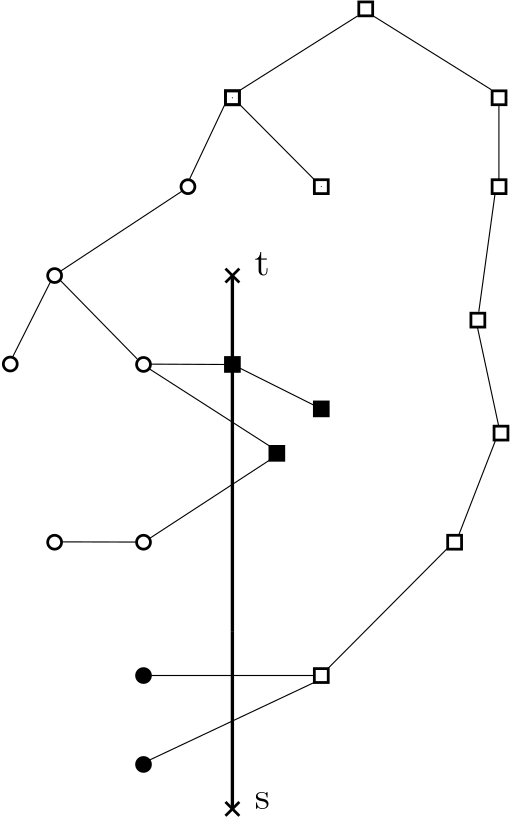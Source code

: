 <?xml version="1.0"?>
<!DOCTYPE ipe SYSTEM "ipe.dtd">
<ipe version="70206" creator="Ipe 7.2.7">
<info created="D:20170129130437" modified="D:20170129133647"/>
<ipestyle name="basic">
<symbol name="arrow/arc(spx)">
<path stroke="sym-stroke" fill="sym-stroke" pen="sym-pen">
0 0 m
-1 0.333 l
-1 -0.333 l
h
</path>
</symbol>
<symbol name="arrow/farc(spx)">
<path stroke="sym-stroke" fill="white" pen="sym-pen">
0 0 m
-1 0.333 l
-1 -0.333 l
h
</path>
</symbol>
<symbol name="arrow/ptarc(spx)">
<path stroke="sym-stroke" fill="sym-stroke" pen="sym-pen">
0 0 m
-1 0.333 l
-0.8 0 l
-1 -0.333 l
h
</path>
</symbol>
<symbol name="arrow/fptarc(spx)">
<path stroke="sym-stroke" fill="white" pen="sym-pen">
0 0 m
-1 0.333 l
-0.8 0 l
-1 -0.333 l
h
</path>
</symbol>
<symbol name="mark/circle(sx)" transformations="translations">
<path fill="sym-stroke">
0.6 0 0 0.6 0 0 e
0.4 0 0 0.4 0 0 e
</path>
</symbol>
<symbol name="mark/disk(sx)" transformations="translations">
<path fill="sym-stroke">
0.6 0 0 0.6 0 0 e
</path>
</symbol>
<symbol name="mark/fdisk(sfx)" transformations="translations">
<group>
<path fill="sym-fill">
0.5 0 0 0.5 0 0 e
</path>
<path fill="sym-stroke" fillrule="eofill">
0.6 0 0 0.6 0 0 e
0.4 0 0 0.4 0 0 e
</path>
</group>
</symbol>
<symbol name="mark/box(sx)" transformations="translations">
<path fill="sym-stroke" fillrule="eofill">
-0.6 -0.6 m
0.6 -0.6 l
0.6 0.6 l
-0.6 0.6 l
h
-0.4 -0.4 m
0.4 -0.4 l
0.4 0.4 l
-0.4 0.4 l
h
</path>
</symbol>
<symbol name="mark/square(sx)" transformations="translations">
<path fill="sym-stroke">
-0.6 -0.6 m
0.6 -0.6 l
0.6 0.6 l
-0.6 0.6 l
h
</path>
</symbol>
<symbol name="mark/fsquare(sfx)" transformations="translations">
<group>
<path fill="sym-fill">
-0.5 -0.5 m
0.5 -0.5 l
0.5 0.5 l
-0.5 0.5 l
h
</path>
<path fill="sym-stroke" fillrule="eofill">
-0.6 -0.6 m
0.6 -0.6 l
0.6 0.6 l
-0.6 0.6 l
h
-0.4 -0.4 m
0.4 -0.4 l
0.4 0.4 l
-0.4 0.4 l
h
</path>
</group>
</symbol>
<symbol name="mark/cross(sx)" transformations="translations">
<group>
<path fill="sym-stroke">
-0.43 -0.57 m
0.57 0.43 l
0.43 0.57 l
-0.57 -0.43 l
h
</path>
<path fill="sym-stroke">
-0.43 0.57 m
0.57 -0.43 l
0.43 -0.57 l
-0.57 0.43 l
h
</path>
</group>
</symbol>
<symbol name="arrow/fnormal(spx)">
<path stroke="sym-stroke" fill="white" pen="sym-pen">
0 0 m
-1 0.333 l
-1 -0.333 l
h
</path>
</symbol>
<symbol name="arrow/pointed(spx)">
<path stroke="sym-stroke" fill="sym-stroke" pen="sym-pen">
0 0 m
-1 0.333 l
-0.8 0 l
-1 -0.333 l
h
</path>
</symbol>
<symbol name="arrow/fpointed(spx)">
<path stroke="sym-stroke" fill="white" pen="sym-pen">
0 0 m
-1 0.333 l
-0.8 0 l
-1 -0.333 l
h
</path>
</symbol>
<symbol name="arrow/linear(spx)">
<path stroke="sym-stroke" pen="sym-pen">
-1 0.333 m
0 0 l
-1 -0.333 l
</path>
</symbol>
<symbol name="arrow/fdouble(spx)">
<path stroke="sym-stroke" fill="white" pen="sym-pen">
0 0 m
-1 0.333 l
-1 -0.333 l
h
-1 0 m
-2 0.333 l
-2 -0.333 l
h
</path>
</symbol>
<symbol name="arrow/double(spx)">
<path stroke="sym-stroke" fill="sym-stroke" pen="sym-pen">
0 0 m
-1 0.333 l
-1 -0.333 l
h
-1 0 m
-2 0.333 l
-2 -0.333 l
h
</path>
</symbol>
<pen name="heavier" value="0.8"/>
<pen name="fat" value="1.2"/>
<pen name="ultrafat" value="2"/>
<symbolsize name="large" value="5"/>
<symbolsize name="small" value="2"/>
<symbolsize name="tiny" value="1.1"/>
<arrowsize name="large" value="10"/>
<arrowsize name="small" value="5"/>
<arrowsize name="tiny" value="3"/>
<color name="red" value="1 0 0"/>
<color name="green" value="0 1 0"/>
<color name="blue" value="0 0 1"/>
<color name="yellow" value="1 1 0"/>
<color name="orange" value="1 0.647 0"/>
<color name="gold" value="1 0.843 0"/>
<color name="purple" value="0.627 0.125 0.941"/>
<color name="gray" value="0.745"/>
<color name="brown" value="0.647 0.165 0.165"/>
<color name="navy" value="0 0 0.502"/>
<color name="pink" value="1 0.753 0.796"/>
<color name="seagreen" value="0.18 0.545 0.341"/>
<color name="turquoise" value="0.251 0.878 0.816"/>
<color name="violet" value="0.933 0.51 0.933"/>
<color name="darkblue" value="0 0 0.545"/>
<color name="darkcyan" value="0 0.545 0.545"/>
<color name="darkgray" value="0.663"/>
<color name="darkgreen" value="0 0.392 0"/>
<color name="darkmagenta" value="0.545 0 0.545"/>
<color name="darkorange" value="1 0.549 0"/>
<color name="darkred" value="0.545 0 0"/>
<color name="lightblue" value="0.678 0.847 0.902"/>
<color name="lightcyan" value="0.878 1 1"/>
<color name="lightgray" value="0.827"/>
<color name="lightgreen" value="0.565 0.933 0.565"/>
<color name="lightyellow" value="1 1 0.878"/>
<dashstyle name="dashed" value="[4] 0"/>
<dashstyle name="dotted" value="[1 3] 0"/>
<dashstyle name="dash dotted" value="[4 2 1 2] 0"/>
<dashstyle name="dash dot dotted" value="[4 2 1 2 1 2] 0"/>
<textsize name="large" value="\large"/>
<textsize name="Large" value="\Large"/>
<textsize name="LARGE" value="\LARGE"/>
<textsize name="huge" value="\huge"/>
<textsize name="Huge" value="\Huge"/>
<textsize name="small" value="\small"/>
<textsize name="footnote" value="\footnotesize"/>
<textsize name="tiny" value="\tiny"/>
<textstyle name="center" begin="\begin{center}" end="\end{center}"/>
<textstyle name="itemize" begin="\begin{itemize}" end="\end{itemize}"/>
<textstyle name="item" begin="\begin{itemize}\item{}" end="\end{itemize}"/>
<gridsize name="4 pts" value="4"/>
<gridsize name="8 pts (~3 mm)" value="8"/>
<gridsize name="16 pts (~6 mm)" value="16"/>
<gridsize name="32 pts (~12 mm)" value="32"/>
<gridsize name="10 pts (~3.5 mm)" value="10"/>
<gridsize name="20 pts (~7 mm)" value="20"/>
<gridsize name="14 pts (~5 mm)" value="14"/>
<gridsize name="28 pts (~10 mm)" value="28"/>
<gridsize name="56 pts (~20 mm)" value="56"/>
<anglesize name="90 deg" value="90"/>
<anglesize name="60 deg" value="60"/>
<anglesize name="45 deg" value="45"/>
<anglesize name="30 deg" value="30"/>
<anglesize name="22.5 deg" value="22.5"/>
<opacity name="10%" value="0.1"/>
<opacity name="30%" value="0.3"/>
<opacity name="50%" value="0.5"/>
<opacity name="75%" value="0.75"/>
<tiling name="falling" angle="-60" step="4" width="1"/>
<tiling name="rising" angle="30" step="4" width="1"/>
</ipestyle>
<page>
<layer name="alpha"/>
<view layers="alpha" active="alpha"/>
<use layer="alpha" name="mark/cross(sx)" pos="256 640" size="large" stroke="black"/>
<path stroke="black" pen="fat">
256 640 m
256 512 l
256 512 l
</path>
<use name="mark/box(sx)" pos="256 704" size="large" stroke="black"/>
<use name="mark/circle(sx)" pos="192 640" size="large" stroke="black"/>
<path stroke="black" pen="fat">
256 512 m
256 448 l
256 448 l
</path>
<use name="mark/cross(sx)" pos="256 448" size="large" stroke="black"/>
<use name="mark/circle(sx)" pos="224 608" size="large" stroke="black"/>
<use name="mark/square(sx)" pos="272 576" size="large" stroke="black"/>
<use name="mark/box(sx)" pos="288 496" size="large" stroke="black"/>
<use name="mark/disk(sx)" pos="224 496" size="large" stroke="black"/>
<use name="mark/disk(sx)" pos="224 464" size="large" stroke="black"/>
<use name="mark/circle(sx)" pos="224 544" size="large" stroke="black"/>
<use name="mark/circle(sx)" pos="192 544" size="large" stroke="black"/>
<path stroke="black" cap="1">
288 672 m
288 672 l
</path>
<use name="mark/box(sx)" pos="288 672" size="large" stroke="black"/>
<use name="mark/box(sx)" pos="256 704" size="large" stroke="black"/>
<use name="mark/box(sx)" pos="304 736" size="large" stroke="black"/>
<use name="mark/box(sx)" pos="352 704" size="large" stroke="black"/>
<use name="mark/box(sx)" pos="352 672" size="large" stroke="black"/>
<path stroke="black" cap="1">
256 704 m
256 704 l
</path>
<use name="mark/circle(sx)" pos="240 672" size="large" stroke="black"/>
<use name="mark/box(sx)" pos="336 544" size="large" stroke="black"/>
<use name="mark/square(sx)" pos="256 608" size="large" stroke="black"/>
<use name="mark/square(sx)" pos="288 592" size="large" stroke="black"/>
<path stroke="black">
256 608 m
288 592 l
</path>
<text matrix="1 0 0 1 -8 0" transformations="translations" pos="272 448" stroke="black" type="label" width="5.541" height="6.177" depth="0" valign="baseline" size="Large">s</text>
<text matrix="1 0 0 1 -8 192" transformations="translations" pos="272 448" stroke="black" type="label" width="5.463" height="8.824" depth="0" valign="baseline" size="Large">t</text>
<path stroke="black" pen="undefined">
301.057 733.448 m
258.579 706.627 l
258.579 706.627 l
</path>
<path stroke="black" pen="undefined">
306.711 733.448 m
349.189 706.917 l
</path>
<path stroke="black" pen="undefined">
351.943 701.553 m
351.943 674.588 l
</path>
<path stroke="black" pen="undefined">
333.463 541.855 m
290.417 498.586 l
290.417 498.586 l
</path>
<path stroke="black" pen="undefined">
285.621 496.021 m
226.739 496.021 l
</path>
<path stroke="black" pen="undefined">
285.311 493.449 m
226.054 465.536 l
</path>
<path stroke="black" pen="undefined">
253.224 701.478 m
240.614 674.799 l
</path>
<path stroke="black" pen="undefined">
258.8 701.392 m
285.307 674.714 l
</path>
<path stroke="black" pen="undefined">
237.854 670.38 m
194.17 641.609 l
</path>
<path stroke="black" pen="undefined">
193.986 638.323 m
221.695 610.015 l
</path>
<path stroke="black" pen="undefined">
226.737 608.114 m
254.254 607.982 l
</path>
<path stroke="black" pen="undefined">
225.895 606.532 m
270.726 577.76 l
</path>
<path stroke="black" pen="undefined">
269.379 573.557 m
226.289 545.447 l
</path>
<path stroke="black" pen="undefined">
194.681 544.127 m
221.208 544.061 l
</path>
<use name="mark/circle(sx)" pos="176.036 608.148" size="large" stroke="black"/>
<path stroke="black" pen="undefined">
190.675 638.093 m
176.95 610.814 l
</path>
<use name="mark/box(sx)" pos="344.369 623.95" size="large" stroke="black"/>
<use name="mark/box(sx)" pos="352.699 583.279" size="large" stroke="black"/>
<path stroke="black" pen="undefined">
350.537 669.361 m
344.703 626.984 l
</path>
<path stroke="black" pen="undefined">
344.201 621.439 m
351.784 586.199 l
</path>
<path stroke="black" pen="undefined">
350.703 580.624 m
337.578 546.825 l
</path>
</page>
</ipe>
